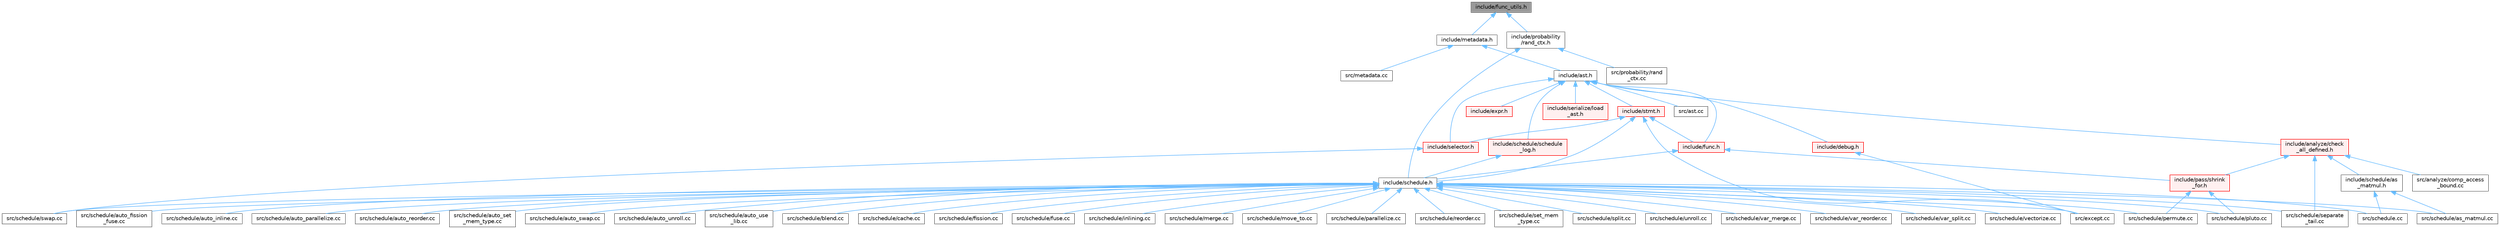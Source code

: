 digraph "include/func_utils.h"
{
 // LATEX_PDF_SIZE
  bgcolor="transparent";
  edge [fontname=Helvetica,fontsize=10,labelfontname=Helvetica,labelfontsize=10];
  node [fontname=Helvetica,fontsize=10,shape=box,height=0.2,width=0.4];
  Node1 [label="include/func_utils.h",height=0.2,width=0.4,color="gray40", fillcolor="grey60", style="filled", fontcolor="black",tooltip=" "];
  Node1 -> Node2 [dir="back",color="steelblue1",style="solid"];
  Node2 [label="include/metadata.h",height=0.2,width=0.4,color="grey40", fillcolor="white", style="filled",URL="$metadata_8h.html",tooltip=" "];
  Node2 -> Node3 [dir="back",color="steelblue1",style="solid"];
  Node3 [label="include/ast.h",height=0.2,width=0.4,color="grey40", fillcolor="white", style="filled",URL="$ast_8h.html",tooltip=" "];
  Node3 -> Node4 [dir="back",color="steelblue1",style="solid"];
  Node4 [label="include/analyze/check\l_all_defined.h",height=0.2,width=0.4,color="red", fillcolor="#FFF0F0", style="filled",URL="$check__all__defined_8h.html",tooltip=" "];
  Node4 -> Node5 [dir="back",color="steelblue1",style="solid"];
  Node5 [label="include/pass/shrink\l_for.h",height=0.2,width=0.4,color="red", fillcolor="#FFF0F0", style="filled",URL="$shrink__for_8h.html",tooltip=" "];
  Node5 -> Node9 [dir="back",color="steelblue1",style="solid"];
  Node9 [label="src/schedule/permute.cc",height=0.2,width=0.4,color="grey40", fillcolor="white", style="filled",URL="$permute_8cc.html",tooltip=" "];
  Node5 -> Node10 [dir="back",color="steelblue1",style="solid"];
  Node10 [label="src/schedule/pluto.cc",height=0.2,width=0.4,color="grey40", fillcolor="white", style="filled",URL="$pluto_8cc.html",tooltip=" "];
  Node4 -> Node11 [dir="back",color="steelblue1",style="solid"];
  Node11 [label="include/schedule/as\l_matmul.h",height=0.2,width=0.4,color="grey40", fillcolor="white", style="filled",URL="$as__matmul_8h.html",tooltip=" "];
  Node11 -> Node7 [dir="back",color="steelblue1",style="solid"];
  Node7 [label="src/schedule.cc",height=0.2,width=0.4,color="grey40", fillcolor="white", style="filled",URL="$schedule_8cc.html",tooltip=" "];
  Node11 -> Node12 [dir="back",color="steelblue1",style="solid"];
  Node12 [label="src/schedule/as_matmul.cc",height=0.2,width=0.4,color="grey40", fillcolor="white", style="filled",URL="$as__matmul_8cc.html",tooltip=" "];
  Node4 -> Node13 [dir="back",color="steelblue1",style="solid"];
  Node13 [label="src/analyze/comp_access\l_bound.cc",height=0.2,width=0.4,color="grey40", fillcolor="white", style="filled",URL="$comp__access__bound_8cc.html",tooltip=" "];
  Node4 -> Node19 [dir="back",color="steelblue1",style="solid"];
  Node19 [label="src/schedule/separate\l_tail.cc",height=0.2,width=0.4,color="grey40", fillcolor="white", style="filled",URL="$separate__tail_8cc.html",tooltip=" "];
  Node3 -> Node20 [dir="back",color="steelblue1",style="solid"];
  Node20 [label="include/debug.h",height=0.2,width=0.4,color="red", fillcolor="#FFF0F0", style="filled",URL="$debug_8h.html",tooltip=" "];
  Node20 -> Node139 [dir="back",color="steelblue1",style="solid"];
  Node139 [label="src/except.cc",height=0.2,width=0.4,color="grey40", fillcolor="white", style="filled",URL="$except_8cc.html",tooltip=" "];
  Node3 -> Node217 [dir="back",color="steelblue1",style="solid"];
  Node217 [label="include/expr.h",height=0.2,width=0.4,color="red", fillcolor="#FFF0F0", style="filled",URL="$expr_8h.html",tooltip=" "];
  Node3 -> Node228 [dir="back",color="steelblue1",style="solid"];
  Node228 [label="include/func.h",height=0.2,width=0.4,color="red", fillcolor="#FFF0F0", style="filled",URL="$func_8h.html",tooltip=" "];
  Node228 -> Node5 [dir="back",color="steelblue1",style="solid"];
  Node228 -> Node138 [dir="back",color="steelblue1",style="solid"];
  Node138 [label="include/schedule.h",height=0.2,width=0.4,color="grey40", fillcolor="white", style="filled",URL="$schedule_8h.html",tooltip=" "];
  Node138 -> Node139 [dir="back",color="steelblue1",style="solid"];
  Node138 -> Node7 [dir="back",color="steelblue1",style="solid"];
  Node138 -> Node12 [dir="back",color="steelblue1",style="solid"];
  Node138 -> Node40 [dir="back",color="steelblue1",style="solid"];
  Node40 [label="src/schedule/auto_fission\l_fuse.cc",height=0.2,width=0.4,color="grey40", fillcolor="white", style="filled",URL="$auto__fission__fuse_8cc.html",tooltip=" "];
  Node138 -> Node99 [dir="back",color="steelblue1",style="solid"];
  Node99 [label="src/schedule/auto_inline.cc",height=0.2,width=0.4,color="grey40", fillcolor="white", style="filled",URL="$auto__inline_8cc.html",tooltip=" "];
  Node138 -> Node41 [dir="back",color="steelblue1",style="solid"];
  Node41 [label="src/schedule/auto_parallelize.cc",height=0.2,width=0.4,color="grey40", fillcolor="white", style="filled",URL="$auto__parallelize_8cc.html",tooltip=" "];
  Node138 -> Node42 [dir="back",color="steelblue1",style="solid"];
  Node42 [label="src/schedule/auto_reorder.cc",height=0.2,width=0.4,color="grey40", fillcolor="white", style="filled",URL="$auto__reorder_8cc.html",tooltip=" "];
  Node138 -> Node100 [dir="back",color="steelblue1",style="solid"];
  Node100 [label="src/schedule/auto_set\l_mem_type.cc",height=0.2,width=0.4,color="grey40", fillcolor="white", style="filled",URL="$auto__set__mem__type_8cc.html",tooltip=" "];
  Node138 -> Node43 [dir="back",color="steelblue1",style="solid"];
  Node43 [label="src/schedule/auto_swap.cc",height=0.2,width=0.4,color="grey40", fillcolor="white", style="filled",URL="$auto__swap_8cc.html",tooltip=" "];
  Node138 -> Node140 [dir="back",color="steelblue1",style="solid"];
  Node140 [label="src/schedule/auto_unroll.cc",height=0.2,width=0.4,color="grey40", fillcolor="white", style="filled",URL="$auto__unroll_8cc.html",tooltip=" "];
  Node138 -> Node141 [dir="back",color="steelblue1",style="solid"];
  Node141 [label="src/schedule/auto_use\l_lib.cc",height=0.2,width=0.4,color="grey40", fillcolor="white", style="filled",URL="$auto__use__lib_8cc.html",tooltip=" "];
  Node138 -> Node44 [dir="back",color="steelblue1",style="solid"];
  Node44 [label="src/schedule/blend.cc",height=0.2,width=0.4,color="grey40", fillcolor="white", style="filled",URL="$blend_8cc.html",tooltip=" "];
  Node138 -> Node85 [dir="back",color="steelblue1",style="solid"];
  Node85 [label="src/schedule/cache.cc",height=0.2,width=0.4,color="grey40", fillcolor="white", style="filled",URL="$cache_8cc.html",tooltip=" "];
  Node138 -> Node46 [dir="back",color="steelblue1",style="solid"];
  Node46 [label="src/schedule/fission.cc",height=0.2,width=0.4,color="grey40", fillcolor="white", style="filled",URL="$fission_8cc.html",tooltip=" "];
  Node138 -> Node47 [dir="back",color="steelblue1",style="solid"];
  Node47 [label="src/schedule/fuse.cc",height=0.2,width=0.4,color="grey40", fillcolor="white", style="filled",URL="$fuse_8cc.html",tooltip=" "];
  Node138 -> Node48 [dir="back",color="steelblue1",style="solid"];
  Node48 [label="src/schedule/inlining.cc",height=0.2,width=0.4,color="grey40", fillcolor="white", style="filled",URL="$inlining_8cc.html",tooltip=" "];
  Node138 -> Node142 [dir="back",color="steelblue1",style="solid"];
  Node142 [label="src/schedule/merge.cc",height=0.2,width=0.4,color="grey40", fillcolor="white", style="filled",URL="$merge_8cc.html",tooltip=" "];
  Node138 -> Node143 [dir="back",color="steelblue1",style="solid"];
  Node143 [label="src/schedule/move_to.cc",height=0.2,width=0.4,color="grey40", fillcolor="white", style="filled",URL="$move__to_8cc.html",tooltip=" "];
  Node138 -> Node49 [dir="back",color="steelblue1",style="solid"];
  Node49 [label="src/schedule/parallelize.cc",height=0.2,width=0.4,color="grey40", fillcolor="white", style="filled",URL="$parallelize_8cc.html",tooltip=" "];
  Node138 -> Node9 [dir="back",color="steelblue1",style="solid"];
  Node138 -> Node10 [dir="back",color="steelblue1",style="solid"];
  Node138 -> Node50 [dir="back",color="steelblue1",style="solid"];
  Node50 [label="src/schedule/reorder.cc",height=0.2,width=0.4,color="grey40", fillcolor="white", style="filled",URL="$reorder_8cc.html",tooltip=" "];
  Node138 -> Node19 [dir="back",color="steelblue1",style="solid"];
  Node138 -> Node97 [dir="back",color="steelblue1",style="solid"];
  Node97 [label="src/schedule/set_mem\l_type.cc",height=0.2,width=0.4,color="grey40", fillcolor="white", style="filled",URL="$set__mem__type_8cc.html",tooltip=" "];
  Node138 -> Node86 [dir="back",color="steelblue1",style="solid"];
  Node86 [label="src/schedule/split.cc",height=0.2,width=0.4,color="grey40", fillcolor="white", style="filled",URL="$split_8cc.html",tooltip=" "];
  Node138 -> Node51 [dir="back",color="steelblue1",style="solid"];
  Node51 [label="src/schedule/swap.cc",height=0.2,width=0.4,color="grey40", fillcolor="white", style="filled",URL="$swap_8cc.html",tooltip=" "];
  Node138 -> Node87 [dir="back",color="steelblue1",style="solid"];
  Node87 [label="src/schedule/unroll.cc",height=0.2,width=0.4,color="grey40", fillcolor="white", style="filled",URL="$unroll_8cc.html",tooltip=" "];
  Node138 -> Node144 [dir="back",color="steelblue1",style="solid"];
  Node144 [label="src/schedule/var_merge.cc",height=0.2,width=0.4,color="grey40", fillcolor="white", style="filled",URL="$var__merge_8cc.html",tooltip=" "];
  Node138 -> Node145 [dir="back",color="steelblue1",style="solid"];
  Node145 [label="src/schedule/var_reorder.cc",height=0.2,width=0.4,color="grey40", fillcolor="white", style="filled",URL="$var__reorder_8cc.html",tooltip=" "];
  Node138 -> Node146 [dir="back",color="steelblue1",style="solid"];
  Node146 [label="src/schedule/var_split.cc",height=0.2,width=0.4,color="grey40", fillcolor="white", style="filled",URL="$var__split_8cc.html",tooltip=" "];
  Node138 -> Node52 [dir="back",color="steelblue1",style="solid"];
  Node52 [label="src/schedule/vectorize.cc",height=0.2,width=0.4,color="grey40", fillcolor="white", style="filled",URL="$vectorize_8cc.html",tooltip=" "];
  Node3 -> Node235 [dir="back",color="steelblue1",style="solid"];
  Node235 [label="include/schedule/schedule\l_log.h",height=0.2,width=0.4,color="red", fillcolor="#FFF0F0", style="filled",URL="$schedule__log_8h.html",tooltip=" "];
  Node235 -> Node138 [dir="back",color="steelblue1",style="solid"];
  Node3 -> Node248 [dir="back",color="steelblue1",style="solid"];
  Node248 [label="include/selector.h",height=0.2,width=0.4,color="red", fillcolor="#FFF0F0", style="filled",URL="$selector_8h.html",tooltip=" "];
  Node248 -> Node51 [dir="back",color="steelblue1",style="solid"];
  Node3 -> Node266 [dir="back",color="steelblue1",style="solid"];
  Node266 [label="include/serialize/load\l_ast.h",height=0.2,width=0.4,color="red", fillcolor="#FFF0F0", style="filled",URL="$load__ast_8h.html",tooltip=" "];
  Node3 -> Node221 [dir="back",color="steelblue1",style="solid"];
  Node221 [label="include/stmt.h",height=0.2,width=0.4,color="red", fillcolor="#FFF0F0", style="filled",URL="$stmt_8h.html",tooltip=" "];
  Node221 -> Node228 [dir="back",color="steelblue1",style="solid"];
  Node221 -> Node138 [dir="back",color="steelblue1",style="solid"];
  Node221 -> Node248 [dir="back",color="steelblue1",style="solid"];
  Node221 -> Node139 [dir="back",color="steelblue1",style="solid"];
  Node3 -> Node162 [dir="back",color="steelblue1",style="solid"];
  Node162 [label="src/ast.cc",height=0.2,width=0.4,color="grey40", fillcolor="white", style="filled",URL="$ast_8cc.html",tooltip=" "];
  Node2 -> Node241 [dir="back",color="steelblue1",style="solid"];
  Node241 [label="src/metadata.cc",height=0.2,width=0.4,color="grey40", fillcolor="white", style="filled",URL="$metadata_8cc.html",tooltip=" "];
  Node1 -> Node166 [dir="back",color="steelblue1",style="solid"];
  Node166 [label="include/probability\l/rand_ctx.h",height=0.2,width=0.4,color="grey40", fillcolor="white", style="filled",URL="$rand__ctx_8h.html",tooltip=" "];
  Node166 -> Node138 [dir="back",color="steelblue1",style="solid"];
  Node166 -> Node167 [dir="back",color="steelblue1",style="solid"];
  Node167 [label="src/probability/rand\l_ctx.cc",height=0.2,width=0.4,color="grey40", fillcolor="white", style="filled",URL="$rand__ctx_8cc.html",tooltip=" "];
}
